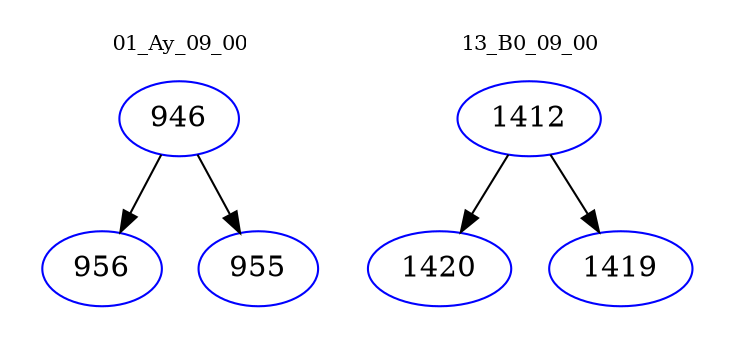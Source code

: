 digraph{
subgraph cluster_0 {
color = white
label = "01_Ay_09_00";
fontsize=10;
T0_946 [label="946", color="blue"]
T0_946 -> T0_956 [color="black"]
T0_956 [label="956", color="blue"]
T0_946 -> T0_955 [color="black"]
T0_955 [label="955", color="blue"]
}
subgraph cluster_1 {
color = white
label = "13_B0_09_00";
fontsize=10;
T1_1412 [label="1412", color="blue"]
T1_1412 -> T1_1420 [color="black"]
T1_1420 [label="1420", color="blue"]
T1_1412 -> T1_1419 [color="black"]
T1_1419 [label="1419", color="blue"]
}
}
